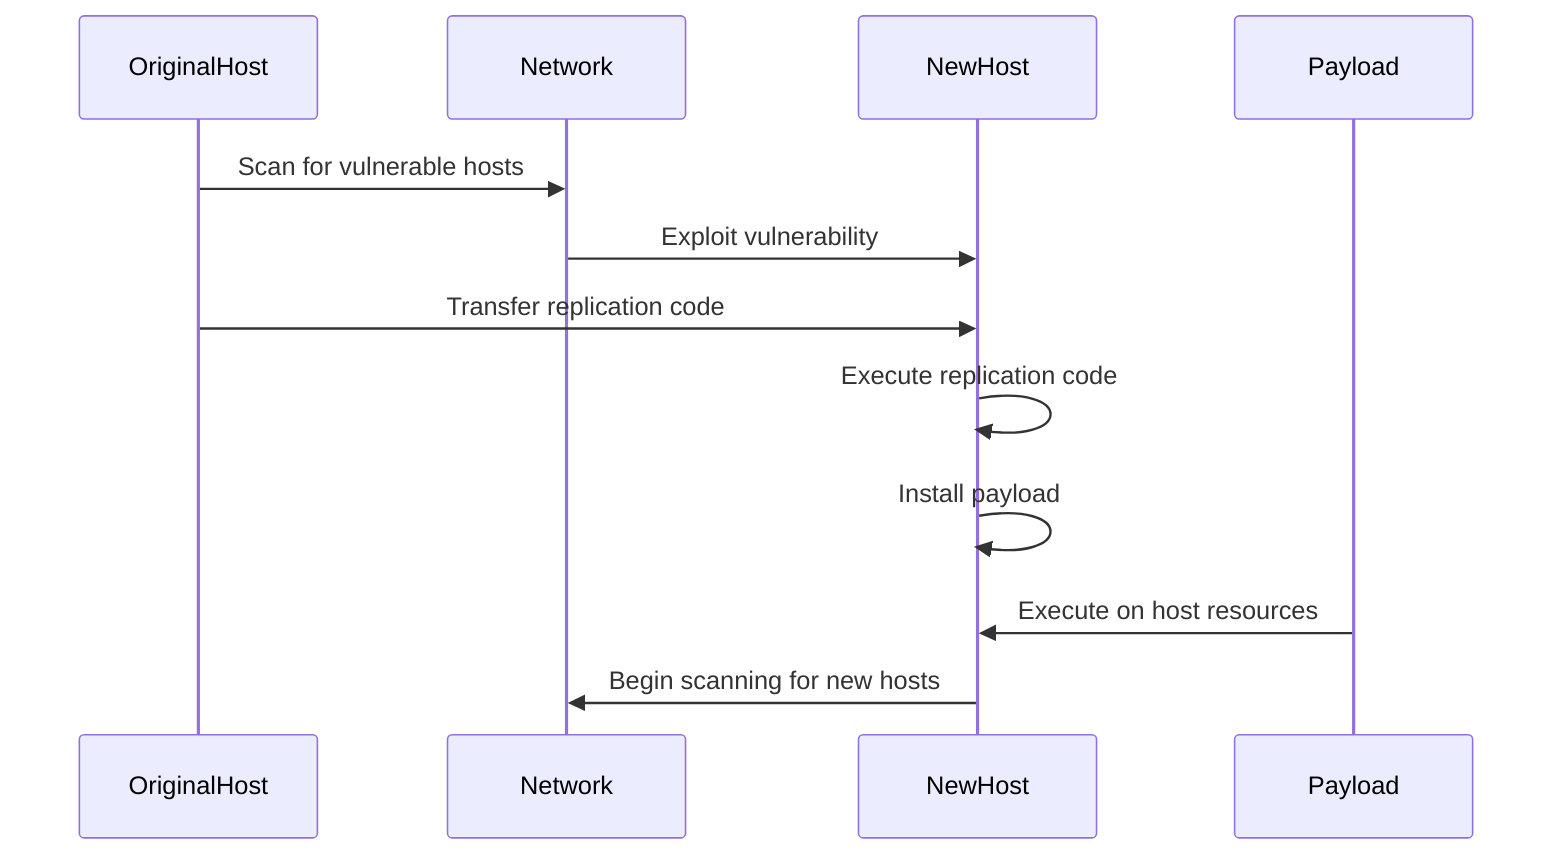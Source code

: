 sequenceDiagram
    participant OriginalHost
    participant Network
    participant NewHost
    participant Payload

    OriginalHost->>Network: Scan for vulnerable hosts
    Network->>NewHost: Exploit vulnerability
    OriginalHost->>NewHost: Transfer replication code
    NewHost->>NewHost: Execute replication code
    NewHost->>NewHost: Install payload
    Payload->>NewHost: Execute on host resources
    NewHost->>Network: Begin scanning for new hosts